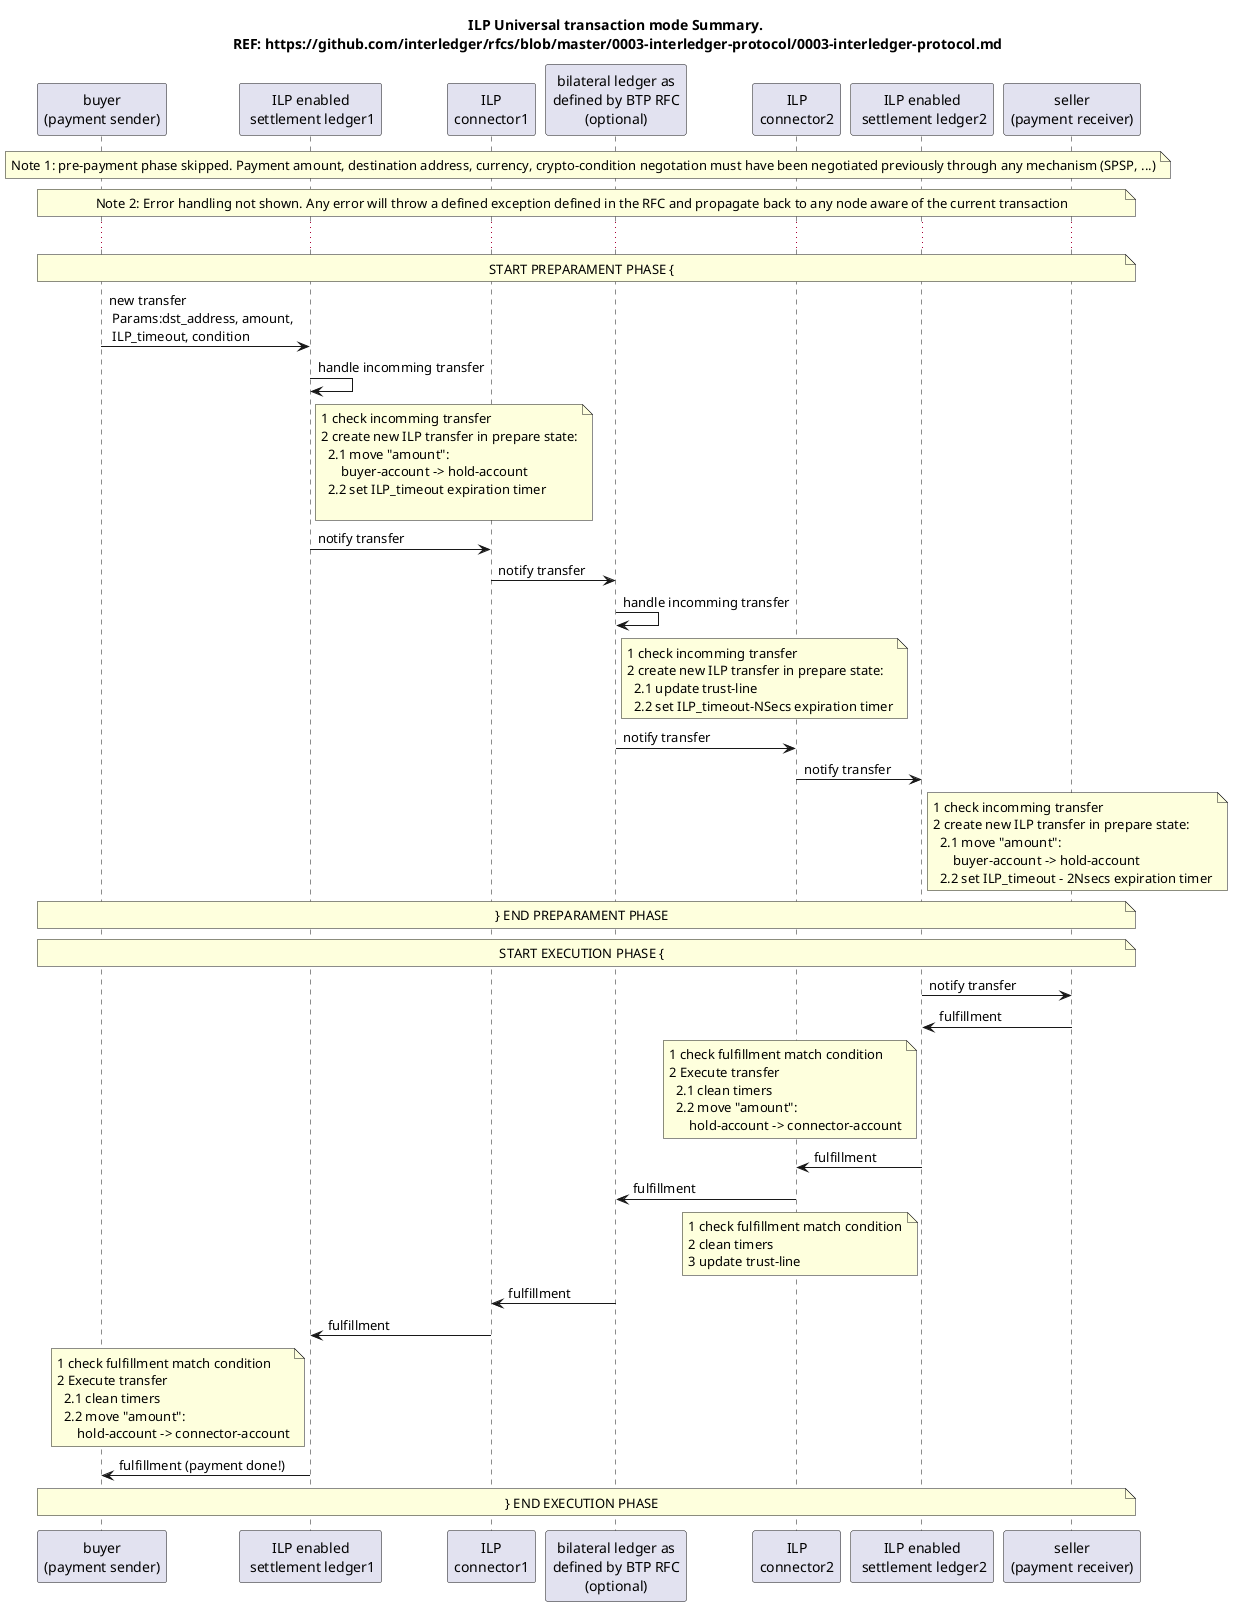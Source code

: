 @startuml
title ILP Universal transaction mode Summary.\n REF: https://github.com/interledger/rfcs/blob/master/0003-interledger-protocol/0003-interledger-protocol.md
participant "buyer\n(payment sender)" as app1
participant "ILP enabled\n settlement ledger1" as ledger1
participant "ILP\nconnector1" as connector1
participant "bilateral ledger as\ndefined by BTP RFC\n(optional)" as aux_ledger
participant "ILP\nconnector2" as connector2
participant "ILP enabled\n settlement ledger2" as ledger2
participant "seller\n(payment receiver)" as app2

note over app1, app2: Note 1: pre-payment phase skipped. Payment amount, destination address, currency, crypto-condition negotation must have been negotiated previously through any mechanism (SPSP, ...)
note over app1, app2: Note 2: Error handling not shown. Any error will throw a defined exception defined in the RFC and propagate back to any node aware of the current transaction
...
note over app1, app2: START PREPARAMENT PHASE {

app1 -> ledger1    : new transfer\n Params:dst_address, amount,\n ILP_timeout, condition
ledger1 -> ledger1 : handle incomming transfer
note right of ledger1
  1 check incomming transfer
  2 create new ILP transfer in prepare state:
    2.1 move "amount":
        buyer-account -> hold-account
    2.2 set ILP_timeout expiration timer
        
end note

ledger1 -> connector1 : notify transfer
connector1 -> aux_ledger : notify transfer
aux_ledger -> aux_ledger : handle incomming transfer
note right of aux_ledger
  1 check incomming transfer
  2 create new ILP transfer in prepare state:
    2.1 update trust-line 
    2.2 set ILP_timeout-NSecs expiration timer
end note
aux_ledger -> connector2: notify transfer
connector2 -> ledger2 : notify transfer
note right of ledger2
  1 check incomming transfer
  2 create new ILP transfer in prepare state:
    2.1 move "amount":
        buyer-account -> hold-account
    2.2 set ILP_timeout - 2Nsecs expiration timer
end note

note over app1, app2: } END PREPARAMENT PHASE

note over app1, app2: START EXECUTION PHASE {
ledger2 -> app2: notify transfer
app2 -> ledger2: fulfillment
note left of ledger2
  1 check fulfillment match condition
  2 Execute transfer
    2.1 clean timers
    2.2 move "amount":
        hold-account -> connector-account
end note

ledger2 -> connector2: fulfillment
connector2 -> aux_ledger: fulfillment
note left of ledger2
  1 check fulfillment match condition
  2 clean timers
  3 update trust-line
end note
aux_ledger -> connector1: fulfillment
connector1 -> ledger1: fulfillment
note left of ledger1
  1 check fulfillment match condition
  2 Execute transfer
    2.1 clean timers
    2.2 move "amount":
        hold-account -> connector-account
end note
  
ledger1 -> app1: fulfillment (payment done!) 

note over app1, app2: } END EXECUTION PHASE 

@enduml

